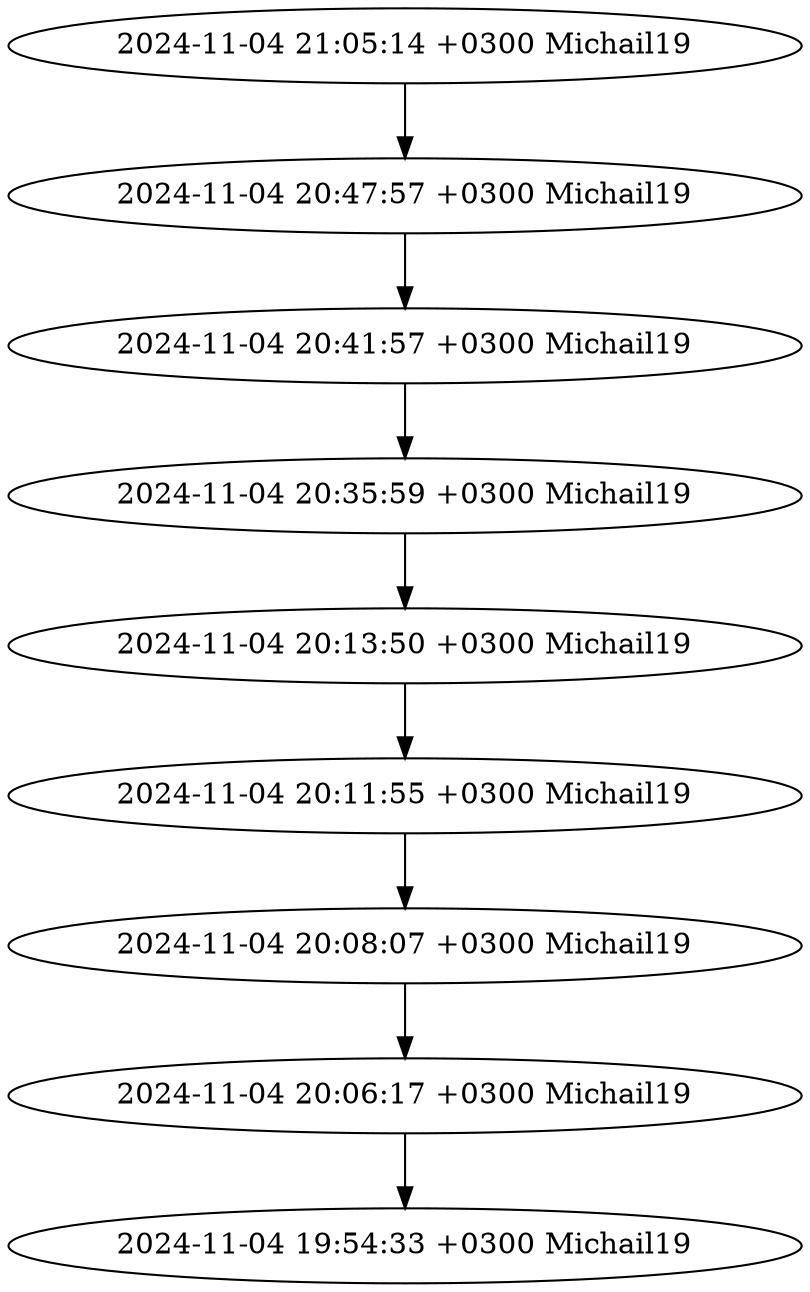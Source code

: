 digraph G {
    "20d60cd260b4c83e5d54e93c36e41720101eb681" [label="2024-11-04 21:05:14 +0300 Michail19"];
    "20d60cd260b4c83e5d54e93c36e41720101eb681" -> "9b440faa52a7ab727df50053aa68a014c2ebaf03";
    "9b440faa52a7ab727df50053aa68a014c2ebaf03" [label="2024-11-04 20:47:57 +0300 Michail19"];
    "9b440faa52a7ab727df50053aa68a014c2ebaf03" -> "6e5519de86204676ec1090770f51b928f61f6c24";
    "6e5519de86204676ec1090770f51b928f61f6c24" [label="2024-11-04 20:41:57 +0300 Michail19"];
    "6e5519de86204676ec1090770f51b928f61f6c24" -> "370b81cb2696b5585780ff9c1359753ce070d8a6";
    "370b81cb2696b5585780ff9c1359753ce070d8a6" [label="2024-11-04 20:35:59 +0300 Michail19"];
    "370b81cb2696b5585780ff9c1359753ce070d8a6" -> "6e44a9eccef9dc107c26c453559d669ebd84dbcc";
    "6e44a9eccef9dc107c26c453559d669ebd84dbcc" [label="2024-11-04 20:13:50 +0300 Michail19"];
    "6e44a9eccef9dc107c26c453559d669ebd84dbcc" -> "46367f7de67175d5f03c9e8ae2067ac21fec0a92";
    "46367f7de67175d5f03c9e8ae2067ac21fec0a92" [label="2024-11-04 20:11:55 +0300 Michail19"];
    "46367f7de67175d5f03c9e8ae2067ac21fec0a92" -> "49837d93d4a5fb59956aadbba3c262efa4b05267";
    "49837d93d4a5fb59956aadbba3c262efa4b05267" [label="2024-11-04 20:08:07 +0300 Michail19"];
    "49837d93d4a5fb59956aadbba3c262efa4b05267" -> "1c911d746562f2b41f69b62a80a2f5a56168f865";
    "1c911d746562f2b41f69b62a80a2f5a56168f865" [label="2024-11-04 20:06:17 +0300 Michail19"];
    "1c911d746562f2b41f69b62a80a2f5a56168f865" -> "27dfd2e4035db62bb239fdf60053539fa3b2f90f";
    "27dfd2e4035db62bb239fdf60053539fa3b2f90f" [label="2024-11-04 19:54:33 +0300 Michail19"];
}